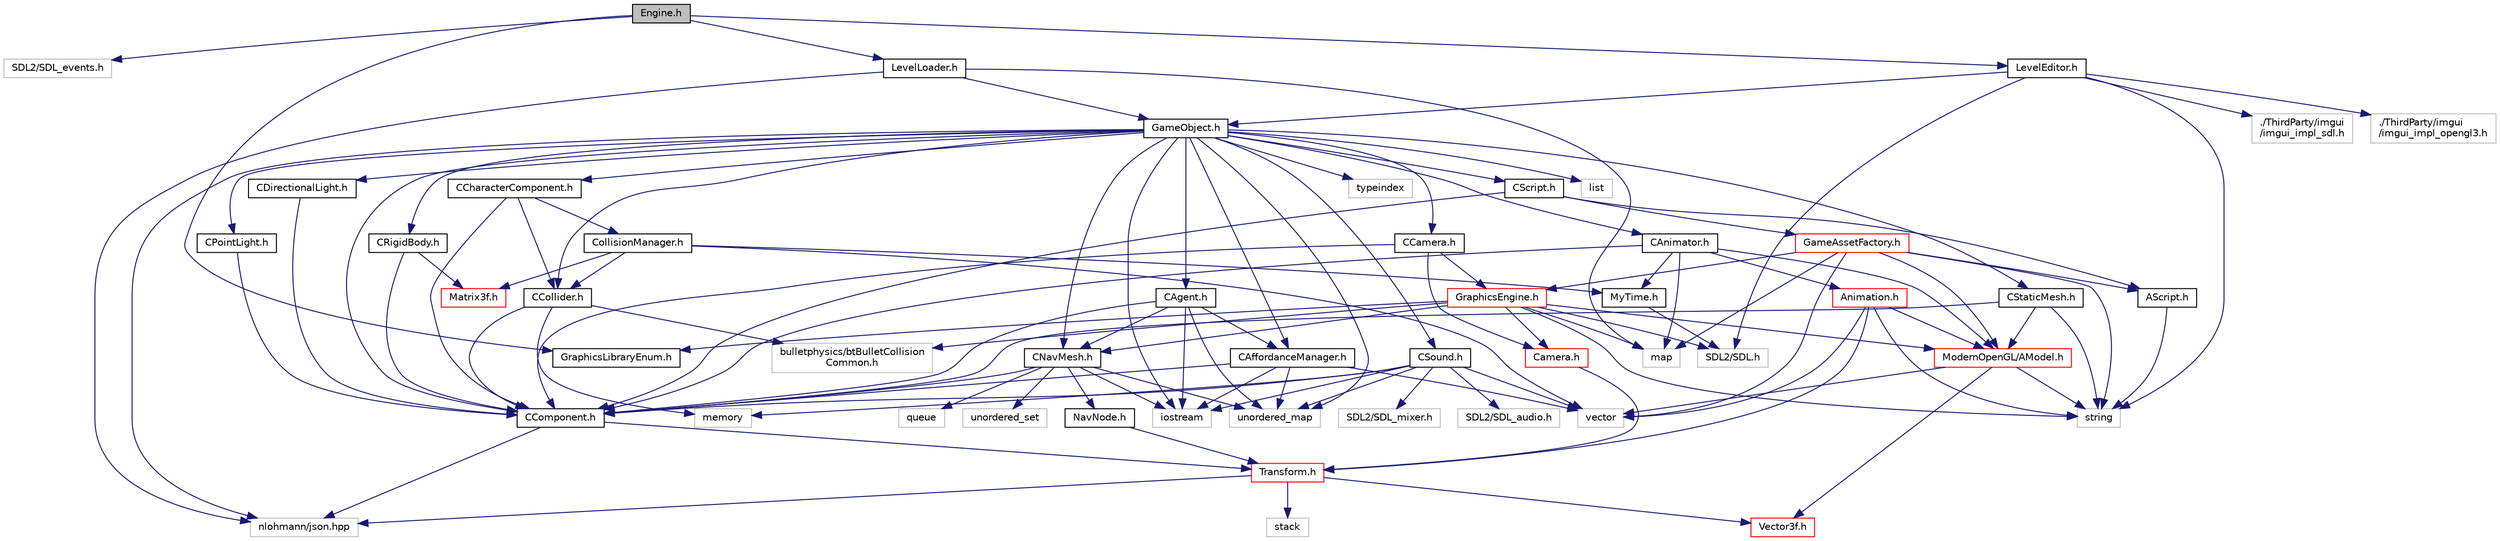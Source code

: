 digraph "Engine.h"
{
 // LATEX_PDF_SIZE
  edge [fontname="Helvetica",fontsize="10",labelfontname="Helvetica",labelfontsize="10"];
  node [fontname="Helvetica",fontsize="10",shape=record];
  Node0 [label="Engine.h",height=0.2,width=0.4,color="black", fillcolor="grey75", style="filled", fontcolor="black",tooltip="brief the Engine backend"];
  Node0 -> Node1 [color="midnightblue",fontsize="10",style="solid",fontname="Helvetica"];
  Node1 [label="SDL2/SDL_events.h",height=0.2,width=0.4,color="grey75", fillcolor="white", style="filled",tooltip=" "];
  Node0 -> Node2 [color="midnightblue",fontsize="10",style="solid",fontname="Helvetica"];
  Node2 [label="GraphicsLibraryEnum.h",height=0.2,width=0.4,color="black", fillcolor="white", style="filled",URL="$_graphics_library_enum_8h.html",tooltip=" "];
  Node0 -> Node3 [color="midnightblue",fontsize="10",style="solid",fontname="Helvetica"];
  Node3 [label="LevelLoader.h",height=0.2,width=0.4,color="black", fillcolor="white", style="filled",URL="$_level_loader_8h.html",tooltip="Save and Load Editor to and from JSON."];
  Node3 -> Node4 [color="midnightblue",fontsize="10",style="solid",fontname="Helvetica"];
  Node4 [label="map",height=0.2,width=0.4,color="grey75", fillcolor="white", style="filled",tooltip=" "];
  Node3 -> Node5 [color="midnightblue",fontsize="10",style="solid",fontname="Helvetica"];
  Node5 [label="GameObject.h",height=0.2,width=0.4,color="black", fillcolor="white", style="filled",URL="$_game_object_8h.html",tooltip=" "];
  Node5 -> Node6 [color="midnightblue",fontsize="10",style="solid",fontname="Helvetica"];
  Node6 [label="CComponent.h",height=0.2,width=0.4,color="black", fillcolor="white", style="filled",URL="$_c_component_8h.html",tooltip="Default Component, Components derive from this."];
  Node6 -> Node7 [color="midnightblue",fontsize="10",style="solid",fontname="Helvetica"];
  Node7 [label="Transform.h",height=0.2,width=0.4,color="red", fillcolor="white", style="filled",URL="$_transform_8h.html",tooltip=" "];
  Node7 -> Node8 [color="midnightblue",fontsize="10",style="solid",fontname="Helvetica"];
  Node8 [label="stack",height=0.2,width=0.4,color="grey75", fillcolor="white", style="filled",tooltip=" "];
  Node7 -> Node9 [color="midnightblue",fontsize="10",style="solid",fontname="Helvetica"];
  Node9 [label="nlohmann/json.hpp",height=0.2,width=0.4,color="grey75", fillcolor="white", style="filled",tooltip=" "];
  Node7 -> Node10 [color="midnightblue",fontsize="10",style="solid",fontname="Helvetica"];
  Node10 [label="Vector3f.h",height=0.2,width=0.4,color="red", fillcolor="white", style="filled",URL="$_vector3f_8h.html",tooltip=" "];
  Node6 -> Node9 [color="midnightblue",fontsize="10",style="solid",fontname="Helvetica"];
  Node5 -> Node16 [color="midnightblue",fontsize="10",style="solid",fontname="Helvetica"];
  Node16 [label="CStaticMesh.h",height=0.2,width=0.4,color="black", fillcolor="white", style="filled",URL="$_c_static_mesh_8h.html",tooltip="Static Mesh Component."];
  Node16 -> Node6 [color="midnightblue",fontsize="10",style="solid",fontname="Helvetica"];
  Node16 -> Node17 [color="midnightblue",fontsize="10",style="solid",fontname="Helvetica"];
  Node17 [label="ModernOpenGL/AModel.h",height=0.2,width=0.4,color="red", fillcolor="white", style="filled",URL="$_a_model_8h.html",tooltip="Model of object."];
  Node17 -> Node18 [color="midnightblue",fontsize="10",style="solid",fontname="Helvetica"];
  Node18 [label="string",height=0.2,width=0.4,color="grey75", fillcolor="white", style="filled",tooltip=" "];
  Node17 -> Node19 [color="midnightblue",fontsize="10",style="solid",fontname="Helvetica"];
  Node19 [label="vector",height=0.2,width=0.4,color="grey75", fillcolor="white", style="filled",tooltip=" "];
  Node17 -> Node10 [color="midnightblue",fontsize="10",style="solid",fontname="Helvetica"];
  Node16 -> Node18 [color="midnightblue",fontsize="10",style="solid",fontname="Helvetica"];
  Node5 -> Node34 [color="midnightblue",fontsize="10",style="solid",fontname="Helvetica"];
  Node34 [label="CScript.h",height=0.2,width=0.4,color="black", fillcolor="white", style="filled",URL="$_c_script_8h.html",tooltip="Lua Script Component."];
  Node34 -> Node6 [color="midnightblue",fontsize="10",style="solid",fontname="Helvetica"];
  Node34 -> Node35 [color="midnightblue",fontsize="10",style="solid",fontname="Helvetica"];
  Node35 [label="AScript.h",height=0.2,width=0.4,color="black", fillcolor="white", style="filled",URL="$_a_script_8h.html",tooltip=" "];
  Node35 -> Node18 [color="midnightblue",fontsize="10",style="solid",fontname="Helvetica"];
  Node34 -> Node36 [color="midnightblue",fontsize="10",style="solid",fontname="Helvetica"];
  Node36 [label="GameAssetFactory.h",height=0.2,width=0.4,color="red", fillcolor="white", style="filled",URL="$_game_asset_factory_8h.html",tooltip="Creates and handles GameObjects using a map."];
  Node36 -> Node17 [color="midnightblue",fontsize="10",style="solid",fontname="Helvetica"];
  Node36 -> Node19 [color="midnightblue",fontsize="10",style="solid",fontname="Helvetica"];
  Node36 -> Node38 [color="midnightblue",fontsize="10",style="solid",fontname="Helvetica"];
  Node38 [label="GraphicsEngine.h",height=0.2,width=0.4,color="red", fillcolor="white", style="filled",URL="$_graphics_engine_8h.html",tooltip="Graphics and Rendering."];
  Node38 -> Node39 [color="midnightblue",fontsize="10",style="solid",fontname="Helvetica"];
  Node39 [label="Camera.h",height=0.2,width=0.4,color="red", fillcolor="white", style="filled",URL="$_camera_8h.html",tooltip=" "];
  Node39 -> Node7 [color="midnightblue",fontsize="10",style="solid",fontname="Helvetica"];
  Node38 -> Node17 [color="midnightblue",fontsize="10",style="solid",fontname="Helvetica"];
  Node38 -> Node2 [color="midnightblue",fontsize="10",style="solid",fontname="Helvetica"];
  Node38 -> Node18 [color="midnightblue",fontsize="10",style="solid",fontname="Helvetica"];
  Node38 -> Node4 [color="midnightblue",fontsize="10",style="solid",fontname="Helvetica"];
  Node38 -> Node47 [color="midnightblue",fontsize="10",style="solid",fontname="Helvetica"];
  Node47 [label="SDL2/SDL.h",height=0.2,width=0.4,color="grey75", fillcolor="white", style="filled",tooltip=" "];
  Node38 -> Node48 [color="midnightblue",fontsize="10",style="solid",fontname="Helvetica"];
  Node48 [label="CNavMesh.h",height=0.2,width=0.4,color="black", fillcolor="white", style="filled",URL="$_c_nav_mesh_8h.html",tooltip="Navigation Mesh Component."];
  Node48 -> Node6 [color="midnightblue",fontsize="10",style="solid",fontname="Helvetica"];
  Node48 -> Node49 [color="midnightblue",fontsize="10",style="solid",fontname="Helvetica"];
  Node49 [label="NavNode.h",height=0.2,width=0.4,color="black", fillcolor="white", style="filled",URL="$_nav_node_8h.html",tooltip="Nodes belonging to Navigation Mesh."];
  Node49 -> Node7 [color="midnightblue",fontsize="10",style="solid",fontname="Helvetica"];
  Node48 -> Node25 [color="midnightblue",fontsize="10",style="solid",fontname="Helvetica"];
  Node25 [label="iostream",height=0.2,width=0.4,color="grey75", fillcolor="white", style="filled",tooltip=" "];
  Node48 -> Node50 [color="midnightblue",fontsize="10",style="solid",fontname="Helvetica"];
  Node50 [label="queue",height=0.2,width=0.4,color="grey75", fillcolor="white", style="filled",tooltip=" "];
  Node48 -> Node51 [color="midnightblue",fontsize="10",style="solid",fontname="Helvetica"];
  Node51 [label="unordered_map",height=0.2,width=0.4,color="grey75", fillcolor="white", style="filled",tooltip=" "];
  Node48 -> Node52 [color="midnightblue",fontsize="10",style="solid",fontname="Helvetica"];
  Node52 [label="unordered_set",height=0.2,width=0.4,color="grey75", fillcolor="white", style="filled",tooltip=" "];
  Node38 -> Node53 [color="midnightblue",fontsize="10",style="solid",fontname="Helvetica"];
  Node53 [label="bulletphysics/btBulletCollision\lCommon.h",height=0.2,width=0.4,color="grey75", fillcolor="white", style="filled",tooltip=" "];
  Node36 -> Node4 [color="midnightblue",fontsize="10",style="solid",fontname="Helvetica"];
  Node36 -> Node18 [color="midnightblue",fontsize="10",style="solid",fontname="Helvetica"];
  Node36 -> Node35 [color="midnightblue",fontsize="10",style="solid",fontname="Helvetica"];
  Node5 -> Node51 [color="midnightblue",fontsize="10",style="solid",fontname="Helvetica"];
  Node5 -> Node54 [color="midnightblue",fontsize="10",style="solid",fontname="Helvetica"];
  Node54 [label="typeindex",height=0.2,width=0.4,color="grey75", fillcolor="white", style="filled",tooltip=" "];
  Node5 -> Node55 [color="midnightblue",fontsize="10",style="solid",fontname="Helvetica"];
  Node55 [label="list",height=0.2,width=0.4,color="grey75", fillcolor="white", style="filled",tooltip=" "];
  Node5 -> Node56 [color="midnightblue",fontsize="10",style="solid",fontname="Helvetica"];
  Node56 [label="CCharacterComponent.h",height=0.2,width=0.4,color="black", fillcolor="white", style="filled",URL="$_c_character_component_8h.html",tooltip="Controls the player character."];
  Node56 -> Node6 [color="midnightblue",fontsize="10",style="solid",fontname="Helvetica"];
  Node56 -> Node57 [color="midnightblue",fontsize="10",style="solid",fontname="Helvetica"];
  Node57 [label="CollisionManager.h",height=0.2,width=0.4,color="black", fillcolor="white", style="filled",URL="$_collision_manager_8h.html",tooltip="Manages Collisions using React physics."];
  Node57 -> Node58 [color="midnightblue",fontsize="10",style="solid",fontname="Helvetica"];
  Node58 [label="CCollider.h",height=0.2,width=0.4,color="black", fillcolor="white", style="filled",URL="$_c_collider_8h.html",tooltip=" "];
  Node58 -> Node6 [color="midnightblue",fontsize="10",style="solid",fontname="Helvetica"];
  Node58 -> Node53 [color="midnightblue",fontsize="10",style="solid",fontname="Helvetica"];
  Node58 -> Node59 [color="midnightblue",fontsize="10",style="solid",fontname="Helvetica"];
  Node59 [label="memory",height=0.2,width=0.4,color="grey75", fillcolor="white", style="filled",tooltip=" "];
  Node57 -> Node19 [color="midnightblue",fontsize="10",style="solid",fontname="Helvetica"];
  Node57 -> Node60 [color="midnightblue",fontsize="10",style="solid",fontname="Helvetica"];
  Node60 [label="MyTime.h",height=0.2,width=0.4,color="black", fillcolor="white", style="filled",URL="$_my_time_8h.html",tooltip="Elapsed time since last update."];
  Node60 -> Node47 [color="midnightblue",fontsize="10",style="solid",fontname="Helvetica"];
  Node57 -> Node61 [color="midnightblue",fontsize="10",style="solid",fontname="Helvetica"];
  Node61 [label="Matrix3f.h",height=0.2,width=0.4,color="red", fillcolor="white", style="filled",URL="$_matrix3f_8h.html",tooltip=" "];
  Node56 -> Node58 [color="midnightblue",fontsize="10",style="solid",fontname="Helvetica"];
  Node5 -> Node63 [color="midnightblue",fontsize="10",style="solid",fontname="Helvetica"];
  Node63 [label="CCamera.h",height=0.2,width=0.4,color="black", fillcolor="white", style="filled",URL="$_c_camera_8h.html",tooltip="Camera Gameobject, Displays viewport from current transform."];
  Node63 -> Node6 [color="midnightblue",fontsize="10",style="solid",fontname="Helvetica"];
  Node63 -> Node39 [color="midnightblue",fontsize="10",style="solid",fontname="Helvetica"];
  Node63 -> Node38 [color="midnightblue",fontsize="10",style="solid",fontname="Helvetica"];
  Node5 -> Node58 [color="midnightblue",fontsize="10",style="solid",fontname="Helvetica"];
  Node5 -> Node64 [color="midnightblue",fontsize="10",style="solid",fontname="Helvetica"];
  Node64 [label="CSound.h",height=0.2,width=0.4,color="black", fillcolor="white", style="filled",URL="$_c_sound_8h.html",tooltip="Sound Component for audio sources."];
  Node64 -> Node65 [color="midnightblue",fontsize="10",style="solid",fontname="Helvetica"];
  Node65 [label="SDL2/SDL_mixer.h",height=0.2,width=0.4,color="grey75", fillcolor="white", style="filled",tooltip=" "];
  Node64 -> Node25 [color="midnightblue",fontsize="10",style="solid",fontname="Helvetica"];
  Node64 -> Node66 [color="midnightblue",fontsize="10",style="solid",fontname="Helvetica"];
  Node66 [label="SDL2/SDL_audio.h",height=0.2,width=0.4,color="grey75", fillcolor="white", style="filled",tooltip=" "];
  Node64 -> Node51 [color="midnightblue",fontsize="10",style="solid",fontname="Helvetica"];
  Node64 -> Node59 [color="midnightblue",fontsize="10",style="solid",fontname="Helvetica"];
  Node64 -> Node19 [color="midnightblue",fontsize="10",style="solid",fontname="Helvetica"];
  Node64 -> Node6 [color="midnightblue",fontsize="10",style="solid",fontname="Helvetica"];
  Node5 -> Node9 [color="midnightblue",fontsize="10",style="solid",fontname="Helvetica"];
  Node5 -> Node44 [color="midnightblue",fontsize="10",style="solid",fontname="Helvetica"];
  Node44 [label="CPointLight.h",height=0.2,width=0.4,color="black", fillcolor="white", style="filled",URL="$_c_point_light_8h.html",tooltip="Point Light Component."];
  Node44 -> Node6 [color="midnightblue",fontsize="10",style="solid",fontname="Helvetica"];
  Node5 -> Node46 [color="midnightblue",fontsize="10",style="solid",fontname="Helvetica"];
  Node46 [label="CDirectionalLight.h",height=0.2,width=0.4,color="black", fillcolor="white", style="filled",URL="$_c_directional_light_8h.html",tooltip="Directional Light Component."];
  Node46 -> Node6 [color="midnightblue",fontsize="10",style="solid",fontname="Helvetica"];
  Node5 -> Node67 [color="midnightblue",fontsize="10",style="solid",fontname="Helvetica"];
  Node67 [label="CAnimator.h",height=0.2,width=0.4,color="black", fillcolor="white", style="filled",URL="$_c_animator_8h.html",tooltip=" "];
  Node67 -> Node68 [color="midnightblue",fontsize="10",style="solid",fontname="Helvetica"];
  Node68 [label="Animation.h",height=0.2,width=0.4,color="red", fillcolor="white", style="filled",URL="$_animation_8h.html",tooltip=" "];
  Node68 -> Node7 [color="midnightblue",fontsize="10",style="solid",fontname="Helvetica"];
  Node68 -> Node18 [color="midnightblue",fontsize="10",style="solid",fontname="Helvetica"];
  Node68 -> Node19 [color="midnightblue",fontsize="10",style="solid",fontname="Helvetica"];
  Node68 -> Node17 [color="midnightblue",fontsize="10",style="solid",fontname="Helvetica"];
  Node67 -> Node17 [color="midnightblue",fontsize="10",style="solid",fontname="Helvetica"];
  Node67 -> Node4 [color="midnightblue",fontsize="10",style="solid",fontname="Helvetica"];
  Node67 -> Node6 [color="midnightblue",fontsize="10",style="solid",fontname="Helvetica"];
  Node67 -> Node60 [color="midnightblue",fontsize="10",style="solid",fontname="Helvetica"];
  Node5 -> Node48 [color="midnightblue",fontsize="10",style="solid",fontname="Helvetica"];
  Node5 -> Node25 [color="midnightblue",fontsize="10",style="solid",fontname="Helvetica"];
  Node5 -> Node71 [color="midnightblue",fontsize="10",style="solid",fontname="Helvetica"];
  Node71 [label="CRigidBody.h",height=0.2,width=0.4,color="black", fillcolor="white", style="filled",URL="$_c_rigid_body_8h.html",tooltip=" "];
  Node71 -> Node6 [color="midnightblue",fontsize="10",style="solid",fontname="Helvetica"];
  Node71 -> Node61 [color="midnightblue",fontsize="10",style="solid",fontname="Helvetica"];
  Node5 -> Node72 [color="midnightblue",fontsize="10",style="solid",fontname="Helvetica"];
  Node72 [label="CAgent.h",height=0.2,width=0.4,color="black", fillcolor="white", style="filled",URL="$_c_agent_8h.html",tooltip=" "];
  Node72 -> Node6 [color="midnightblue",fontsize="10",style="solid",fontname="Helvetica"];
  Node72 -> Node25 [color="midnightblue",fontsize="10",style="solid",fontname="Helvetica"];
  Node72 -> Node51 [color="midnightblue",fontsize="10",style="solid",fontname="Helvetica"];
  Node72 -> Node73 [color="midnightblue",fontsize="10",style="solid",fontname="Helvetica"];
  Node73 [label="CAffordanceManager.h",height=0.2,width=0.4,color="black", fillcolor="white", style="filled",URL="$_c_affordance_manager_8h.html",tooltip=" "];
  Node73 -> Node25 [color="midnightblue",fontsize="10",style="solid",fontname="Helvetica"];
  Node73 -> Node19 [color="midnightblue",fontsize="10",style="solid",fontname="Helvetica"];
  Node73 -> Node51 [color="midnightblue",fontsize="10",style="solid",fontname="Helvetica"];
  Node73 -> Node6 [color="midnightblue",fontsize="10",style="solid",fontname="Helvetica"];
  Node72 -> Node48 [color="midnightblue",fontsize="10",style="solid",fontname="Helvetica"];
  Node5 -> Node73 [color="midnightblue",fontsize="10",style="solid",fontname="Helvetica"];
  Node3 -> Node9 [color="midnightblue",fontsize="10",style="solid",fontname="Helvetica"];
  Node0 -> Node74 [color="midnightblue",fontsize="10",style="solid",fontname="Helvetica"];
  Node74 [label="LevelEditor.h",height=0.2,width=0.4,color="black", fillcolor="white", style="filled",URL="$_level_editor_8h.html",tooltip="Displays Ediotr Gui, Allows Player to Edit Gameobject variables."];
  Node74 -> Node75 [color="midnightblue",fontsize="10",style="solid",fontname="Helvetica"];
  Node75 [label="./ThirdParty/imgui\l/imgui_impl_sdl.h",height=0.2,width=0.4,color="grey75", fillcolor="white", style="filled",tooltip=" "];
  Node74 -> Node76 [color="midnightblue",fontsize="10",style="solid",fontname="Helvetica"];
  Node76 [label="./ThirdParty/imgui\l/imgui_impl_opengl3.h",height=0.2,width=0.4,color="grey75", fillcolor="white", style="filled",tooltip=" "];
  Node74 -> Node5 [color="midnightblue",fontsize="10",style="solid",fontname="Helvetica"];
  Node74 -> Node47 [color="midnightblue",fontsize="10",style="solid",fontname="Helvetica"];
  Node74 -> Node18 [color="midnightblue",fontsize="10",style="solid",fontname="Helvetica"];
}

